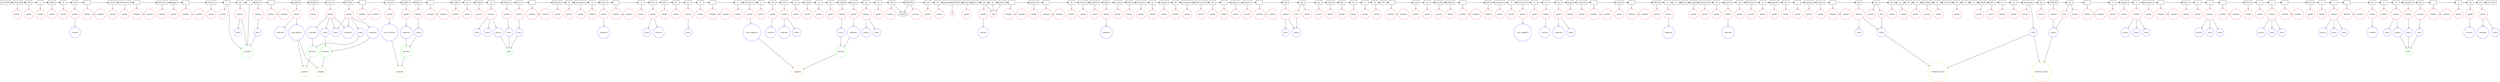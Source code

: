 digraph {
   rankdir=TB;
   edge [arrowhead=empty];

   subgraph {
      rank="source";
      edge [arrowhead=normal];
      node [shape=box];
      t0 [label="doc0_BOF"];
      t1 [label="tribunale"];
      t2 [label="civile"];
      t3 [label="e"];
      t4 [label="penale"];
      t5 [label="di"];
      t6 [label="ivrea"];
      t7 [label="\n"];
      t8 [label="sezione"];
      t9 [label="fallimentare"];
      t10 [label="\n"];
      t11 [label="fallimento"];
      t12 [label="kappa"];
      t13 [label="\n"];
      t14 [label="sentenza"];
      t15 [label="n"];
      t16 [label="40"];
      t17 [label="/"];
      t18 [label="2014"];
      t19 [label="\n"];
      t20 [label="giudice"];
      t21 [label="delegato"];
      t22 [label="simone"];
      t23 [label="michele"];
      t24 [label="\n"];
      t25 [label="curatore"];
      t26 [label="scalfaro"];
      t27 [label="fabio"];
      t28 [label="\n"];
      t29 [label="verifica"];
      t30 [label="dei"];
      t31 [label="crediti"];
      t32 [label="12"];
      t33 [label="febbraio"];
      t34 [label="2011"];
      t35 [label="\n"];
      t36 [label="domanda"];
      t37 [label="di"];
      t38 [label="ammissione"];
      t39 [label="al"];
      t40 [label="passivo"];
      t41 [label="\n"];
      t42 [label="a"];
      t43 [label="norma"];
      t44 [label="dell"];
      t45 [label="art"];
      t46 [label="93"];
      t47 [label="lf"];
      t48 [label="\n"];
      t49 [label="il"];
      t50 [label="sottoscritto"];
      t51 [label="d"];
      t52 [label="oria"];
      t53 [label="luca"];
      t54 [label="con"];
      t55 [label="studio"];
      t56 [label="in"];
      t57 [label="via"];
      t58 [label="claudio"];
      t59 [label="traina"];
      t60 [label="24"];
      t61 [label="tel"];
      t62 [label="346"];
      t63 [label="8594782"];
      t64 [label="cod"];
      t65 [label="fis"];
      t66 [label="qcnpla88m04c983k"];
      t67 [label="email"];
      t68 [label="luca.d"];
      t69 [label="oria"];
      t70 [label="@"];
      t71 [label="gmail.it"];
      t72 [label="\n"];
      t73 [label="premesso"];
      t74 [label="\n"];
      t75 [label="di"];
      t76 [label="risultare"];
      t77 [label="creditore"];
      t78 [label="della"];
      t79 [label="società"];
      t80 [label="fallita"];
      t81 [label="dichiarata"];
      t82 [label="in"];
      t83 [label="epigrafe"];
      t84 [label="per"];
      t85 [label="prestazioni"];
      t86 [label="professionali"];
      t87 [label="per"];
      t88 [label="i"];
      t89 [label="seguenti"];
      t90 [label="importi"];
      t91 [label="\n"];
      t92 [label="1923"];
      t93 [label="eur"];
      t94 [label="per"];
      t95 [label="onorari"];
      t96 [label="oltre"];
      t97 [label="iva"];
      t98 [label="e"];
      t99 [label="cp"];
      t100 [label="4%"];
      t101 [label="\n"];
      t102 [label="come"];
      t103 [label="da"];
      t104 [label="parcella"];
      t105 [label="allegata"];
      t106 [label="\n"];
      t107 [label="tanto"];
      t108 [label="premesso"];
      t109 [label="il"];
      t110 [label="sottoscritto"];
      t111 [label="d"];
      t112 [label="oria"];
      t113 [label="luca"];
      t114 [label="porge"];
      t115 [label="rispettosa"];
      t116 [label="\n"];
      t117 [label="istanza"];
      t118 [label="\n"];
      t119 [label="affinché"];
      t120 [label="la"];
      t121 [label="s.v"];
      t122 [label="ill.ma"];
      t123 [label="voglia"];
      t124 [label="ammetterlo"];
      t125 [label="al"];
      t126 [label="passivo"];
      t127 [label="del"];
      t128 [label="fallimento"];
      t129 [label="in"];
      t130 [label="epigrafe"];
      t131 [label="per"];
      t132 [label="i"];
      t133 [label="seguenti"];
      t134 [label="importi"];
      t135 [label="\n"];
      t136 [label="1923"];
      t137 [label="eur"];
      t138 [label="oltre"];
      t139 [label="cp"];
      t140 [label="4%"];
      t141 [label="al"];
      t142 [label="privilegio"];
      t143 [label="ex"];
      t144 [label="art.2753"];
      t145 [label="bis"];
      t146 [label="n.2"];
      t147 [label="c.c"];
      t148 [label="nonché"];
      t149 [label="oltre"];
      t150 [label="iva"];
      t151 [label="al"];
      t152 [label="chirografo"];
      t153 [label="per"];
      t154 [label="3330.00"];
      t155 [label="eur"];
      t156 [label="\n"];
      t157 [label="si"];
      t158 [label="allegano"];
      t159 [label="3"];
      t160 [label="documenti"];
      t161 [label="\n"];
      t162 [label="fattura"];
      t163 [label="n"];
      t164 [label="1"];
      t165 [label="\n"];
      t166 [label="fattura"];
      t167 [label="n"];
      t168 [label="2"];
      t169 [label="\n"];
      t170 [label="fattura"];
      t171 [label="n"];
      t172 [label="3"];
      t173 [label="\n"];
      t174 [label="ivrea"];
      t175 [label="li"];
      t176 [label="15"];
      t177 [label="settembre"];
      t178 [label="2013"];
      t179 [label="\n"];
      t180 [label="d"];
      t181 [label="oria"];
      t182 [label="luca"];
      t183 [label="doc0_EOF"];
      t0 -> t1;
      t1 -> t2;
      t2 -> t3;
      t3 -> t4;
      t4 -> t5;
      t5 -> t6;
      t6 -> t7;
      t7 -> t8;
      t8 -> t9;
      t9 -> t10;
      t10 -> t11;
      t11 -> t12;
      t12 -> t13;
      t13 -> t14;
      t14 -> t15;
      t15 -> t16;
      t16 -> t17;
      t17 -> t18;
      t18 -> t19;
      t19 -> t20;
      t20 -> t21;
      t21 -> t22;
      t22 -> t23;
      t23 -> t24;
      t24 -> t25;
      t25 -> t26;
      t26 -> t27;
      t27 -> t28;
      t28 -> t29;
      t29 -> t30;
      t30 -> t31;
      t31 -> t32;
      t32 -> t33;
      t33 -> t34;
      t34 -> t35;
      t35 -> t36;
      t36 -> t37;
      t37 -> t38;
      t38 -> t39;
      t39 -> t40;
      t40 -> t41;
      t41 -> t42;
      t42 -> t43;
      t43 -> t44;
      t44 -> t45;
      t45 -> t46;
      t46 -> t47;
      t47 -> t48;
      t48 -> t49;
      t49 -> t50;
      t50 -> t51;
      t51 -> t52;
      t52 -> t53;
      t53 -> t54;
      t54 -> t55;
      t55 -> t56;
      t56 -> t57;
      t57 -> t58;
      t58 -> t59;
      t59 -> t60;
      t60 -> t61;
      t61 -> t62;
      t62 -> t63;
      t63 -> t64;
      t64 -> t65;
      t65 -> t66;
      t66 -> t67;
      t67 -> t68;
      t68 -> t69;
      t69 -> t70;
      t70 -> t71;
      t71 -> t72;
      t72 -> t73;
      t73 -> t74;
      t74 -> t75;
      t75 -> t76;
      t76 -> t77;
      t77 -> t78;
      t78 -> t79;
      t79 -> t80;
      t80 -> t81;
      t81 -> t82;
      t82 -> t83;
      t83 -> t84;
      t84 -> t85;
      t85 -> t86;
      t86 -> t87;
      t87 -> t88;
      t88 -> t89;
      t89 -> t90;
      t90 -> t91;
      t91 -> t92;
      t92 -> t93;
      t93 -> t94;
      t94 -> t95;
      t95 -> t96;
      t96 -> t97;
      t97 -> t98;
      t98 -> t99;
      t99 -> t100;
      t100 -> t101;
      t101 -> t102;
      t102 -> t103;
      t103 -> t104;
      t104 -> t105;
      t105 -> t106;
      t106 -> t107;
      t107 -> t108;
      t108 -> t109;
      t109 -> t110;
      t110 -> t111;
      t111 -> t112;
      t112 -> t113;
      t113 -> t114;
      t114 -> t115;
      t115 -> t116;
      t116 -> t117;
      t117 -> t118;
      t118 -> t119;
      t119 -> t120;
      t120 -> t121;
      t121 -> t122;
      t122 -> t123;
      t123 -> t124;
      t124 -> t125;
      t125 -> t126;
      t126 -> t127;
      t127 -> t128;
      t128 -> t129;
      t129 -> t130;
      t130 -> t131;
      t131 -> t132;
      t132 -> t133;
      t133 -> t134;
      t134 -> t135;
      t135 -> t136;
      t136 -> t137;
      t137 -> t138;
      t138 -> t139;
      t139 -> t140;
      t140 -> t141;
      t141 -> t142;
      t142 -> t143;
      t143 -> t144;
      t144 -> t145;
      t145 -> t146;
      t146 -> t147;
      t147 -> t148;
      t148 -> t149;
      t149 -> t150;
      t150 -> t151;
      t151 -> t152;
      t152 -> t153;
      t153 -> t154;
      t154 -> t155;
      t155 -> t156;
      t156 -> t157;
      t157 -> t158;
      t158 -> t159;
      t159 -> t160;
      t160 -> t161;
      t161 -> t162;
      t162 -> t163;
      t163 -> t164;
      t164 -> t165;
      t165 -> t166;
      t166 -> t167;
      t167 -> t168;
      t168 -> t169;
      t169 -> t170;
      t170 -> t171;
      t171 -> t172;
      t172 -> t173;
      t173 -> t174;
      t174 -> t175;
      t175 -> t176;
      t176 -> t177;
      t177 -> t178;
      t178 -> t179;
      t179 -> t180;
      t180 -> t181;
      t181 -> t182;
      t182 -> t183;
   }

   subgraph {
      rank="same";
      node [color=red,shape=circle];
      tag130 [label=numero]; 
      tag131 [label=numero]; 
      tag132 [label=numero]; 
      tag133 [label=numero]; 
      tag134 [label=numero]; 
      tag135 [label=numero]; 
      tag136 [label=numero]; 
      tag137 [label=numero]; 
      tag138 [label=numero]; 
      tag139 [label=numero]; 
      tag140 [label=numero]; 
      tag141 [label=numero]; 
      tag142 [label=numero]; 
      tag143 [label=numero]; 
      tag144 [label=numero]; 
      tag145 [label=numero]; 
      tag146 [label=numero]; 
      tag0 [label=parola]; 
      tag1 [label=parola]; 
      tag2 [label=parola]; 
      tag3 [label=parola]; 
      tag4 [label=parola]; 
      tag5 [label=parola]; 
      tag6 [label=parola]; 
      tag7 [label=parola]; 
      tag8 [label=parola]; 
      tag9 [label=parola]; 
      tag10 [label=parola]; 
      tag11 [label=parola]; 
      tag12 [label=parola]; 
      tag13 [label=parola]; 
      tag14 [label=parola]; 
      tag15 [label=parola]; 
      tag16 [label=parola]; 
      tag17 [label=parola]; 
      tag18 [label=parola]; 
      tag19 [label=parola]; 
      tag20 [label=parola]; 
      tag21 [label=parola]; 
      tag22 [label=parola]; 
      tag23 [label=parola]; 
      tag24 [label=parola]; 
      tag25 [label=parola]; 
      tag26 [label=parola]; 
      tag27 [label=parola]; 
      tag28 [label=parola]; 
      tag29 [label=parola]; 
      tag30 [label=parola]; 
      tag31 [label=parola]; 
      tag32 [label=parola]; 
      tag33 [label=parola]; 
      tag34 [label=parola]; 
      tag35 [label=parola]; 
      tag36 [label=parola]; 
      tag37 [label=parola]; 
      tag38 [label=parola]; 
      tag39 [label=parola]; 
      tag40 [label=parola]; 
      tag41 [label=parola]; 
      tag42 [label=parola]; 
      tag43 [label=parola]; 
      tag44 [label=parola]; 
      tag45 [label=parola]; 
      tag46 [label=parola]; 
      tag47 [label=parola]; 
      tag48 [label=parola]; 
      tag49 [label=parola]; 
      tag50 [label=parola]; 
      tag51 [label=parola]; 
      tag52 [label=parola]; 
      tag53 [label=parola]; 
      tag54 [label=parola]; 
      tag55 [label=parola]; 
      tag56 [label=parola]; 
      tag57 [label=parola]; 
      tag58 [label=parola]; 
      tag59 [label=parola]; 
      tag60 [label=parola]; 
      tag61 [label=parola]; 
      tag62 [label=parola]; 
      tag63 [label=parola]; 
      tag64 [label=parola]; 
      tag65 [label=parola]; 
      tag66 [label=parola]; 
      tag67 [label=parola]; 
      tag68 [label=parola]; 
      tag69 [label=parola]; 
      tag70 [label=parola]; 
      tag71 [label=parola]; 
      tag72 [label=parola]; 
      tag73 [label=parola]; 
      tag74 [label=parola]; 
      tag75 [label=parola]; 
      tag76 [label=parola]; 
      tag77 [label=parola]; 
      tag78 [label=parola]; 
      tag79 [label=parola]; 
      tag80 [label=parola]; 
      tag81 [label=parola]; 
      tag82 [label=parola]; 
      tag83 [label=parola]; 
      tag84 [label=parola]; 
      tag85 [label=parola]; 
      tag86 [label=parola]; 
      tag87 [label=parola]; 
      tag88 [label=parola]; 
      tag89 [label=parola]; 
      tag90 [label=parola]; 
      tag91 [label=parola]; 
      tag92 [label=parola]; 
      tag93 [label=parola]; 
      tag94 [label=parola]; 
      tag95 [label=parola]; 
      tag96 [label=parola]; 
      tag97 [label=parola]; 
      tag98 [label=parola]; 
      tag99 [label=parola]; 
      tag100 [label=parola]; 
      tag101 [label=parola]; 
      tag102 [label=parola]; 
      tag103 [label=parola]; 
      tag104 [label=parola]; 
      tag105 [label=parola]; 
      tag106 [label=parola]; 
      tag107 [label=parola]; 
      tag108 [label=parola]; 
      tag109 [label=parola]; 
      tag110 [label=parola]; 
      tag111 [label=parola]; 
      tag112 [label=parola]; 
      tag113 [label=parola]; 
      tag114 [label=parola]; 
      tag115 [label=parola]; 
      tag116 [label=parola]; 
      tag117 [label=parola]; 
      tag118 [label=parola]; 
      tag119 [label=parola]; 
      tag120 [label=parola]; 
      tag121 [label=parola]; 
      tag122 [label=parola]; 
      tag123 [label=parola]; 
      tag124 [label=parola]; 
      tag125 [label=parola]; 
      tag126 [label=parola]; 
      tag127 [label=parola]; 
      tag128 [label=parola]; 
      tag129 [label=parola]; 
      tag147 [label=newline]; 
      tag148 [label=newline]; 
      tag149 [label=newline]; 
      tag150 [label=newline]; 
      tag151 [label=newline]; 
      tag152 [label=newline]; 
      tag153 [label=newline]; 
      tag154 [label=newline]; 
      tag155 [label=newline]; 
      tag156 [label=newline]; 
      tag157 [label=newline]; 
      tag158 [label=newline]; 
      tag159 [label=newline]; 
      tag160 [label=newline]; 
      tag161 [label=newline]; 
      tag162 [label=newline]; 
      tag163 [label=newline]; 
      tag164 [label=newline]; 
      tag165 [label=newline]; 
      tag166 [label=newline]; 
      tag167 [label=newline]; 
      tag168 [label=newline]; 
      tag169 [label=newline]; 
      tag170 [label=newline]; 
      tag171 [label=newline]; 
      tag172 [label=newline]; 
      tag173 [label=newline]; 
      tag174 [label=newline]; 
      tag175 [label=newline]; 
      tag176 [label=newline]; 
      tag177 [label=newline]; 
      tag178 [label=newline]; 
      tag179 [label=newline]; 
      tag180 [label=newline]; 
      tag181 [label=newline]; 
      tag182 [label=newline]; 
      tag183 [label=newline]; 
      tag184 [label=newline]; 
      tag185 [label=newline]; 
      tag186 [label=newline]; 
      tag187 [label=newline]; 
      tag188 [label=newline]; 
      tag189 [label=newline]; 
      tag190 [label=newline]; 
      tag191 [label=newline]; 
      tag192 [label=newline]; 
      tag267 [label=euro]; 
      tag268 [label=euro]; 
      tag269 [label=euro]; 
      tag201 [label=mail]; 
      tag200 [label=cf]; 
   }

   subgraph {
      rank="same";
      node [color=blue,shape=circle];
      tag273 [label=chiro]; 
      tag259 [label=sym_soggetto]; 
      tag260 [label=sym_soggetto]; 
      tag262 [label=sym_curatore]; 
      tag264 [label=sym_giudice]; 
      tag203 [label=cognome]; 
      tag204 [label=cognome]; 
      tag205 [label=cognome]; 
      tag206 [label=cognome]; 
      tag207 [label=cognome]; 
      tag208 [label=cognome]; 
      tag209 [label=cognome]; 
      tag210 [label=cognome]; 
      tag211 [label=cognome]; 
      tag212 [label=cognome]; 
      tag213 [label=cognome]; 
      tag214 [label=cognome]; 
      tag215 [label=cognome]; 
      tag216 [label=nome]; 
      tag217 [label=nome]; 
      tag218 [label=nome]; 
      tag219 [label=nome]; 
      tag220 [label=nome]; 
      tag221 [label=nome]; 
      tag222 [label=nome]; 
      tag223 [label=nome]; 
      tag224 [label=nome]; 
      tag270 [label=valuta]; 
      tag271 [label=valuta]; 
      tag272 [label=valuta]; 
      tag193 [label=comune]; 
      tag194 [label=comune]; 
      tag195 [label=comune]; 
      tag196 [label=comune]; 
      tag197 [label=comune]; 
      tag198 [label=comune]; 
      tag199 [label=comune]; 
      tag229 [label=giorno]; 
      tag230 [label=giorno]; 
      tag231 [label=giorno]; 
      tag232 [label=giorno]; 
      tag233 [label=giorno]; 
      tag234 [label=giorno]; 
      tag235 [label=giorno]; 
      tag236 [label=mese]; 
      tag237 [label=mese]; 
      tag238 [label=mese]; 
      tag239 [label=mese]; 
      tag240 [label=mese]; 
      tag241 [label=mese]; 
      tag242 [label=mese]; 
      tag243 [label=anno]; 
      tag244 [label=anno]; 
      tag245 [label=anno]; 
      tag246 [label=anno]; 
      tag247 [label=anno]; 
      tag248 [label=anno]; 
      tag249 [label=anno]; 
      tag250 [label=anno]; 
      tag251 [label=anno]; 
      tag252 [label=anno]; 
      tag253 [label=anno]; 
      tag254 [label=anno]; 
      tag255 [label=anno]; 
      tag256 [label=anno]; 
   }

   subgraph {
      rank="same";
      node [color=green,shape=circle];
      tag257 [label=data]; 
      tag258 [label=data]; 
      tag225 [label=persona]; 
      tag226 [label=persona]; 
      tag227 [label=persona]; 
      tag228 [label=persona]; 
      tag276 [label=n_pratica]; 
   }

   subgraph {
      rank="same";
      node [color=orange,shape=circle];
      tag261 [label=soggetto]; 
      tag263 [label=curatore]; 
      tag265 [label=giudice]; 
      tag266 [label=giudice]; 
      tag274 [label=richiesta_valuta]; 
      tag275 [label=richiesta_valuta]; 
   }
   t1 -> tag0;
   t2 -> tag1;
   t3 -> tag2;
   t4 -> tag3;
   t5 -> tag4;
   t6 -> tag5;
   t8 -> tag6;
   t9 -> tag7;
   t11 -> tag8;
   t12 -> tag9;
   t14 -> tag10;
   t15 -> tag11;
   t20 -> tag12;
   t21 -> tag13;
   t22 -> tag14;
   t23 -> tag15;
   t25 -> tag16;
   t26 -> tag17;
   t27 -> tag18;
   t29 -> tag19;
   t30 -> tag20;
   t31 -> tag21;
   t33 -> tag22;
   t36 -> tag23;
   t37 -> tag24;
   t38 -> tag25;
   t39 -> tag26;
   t40 -> tag27;
   t42 -> tag28;
   t43 -> tag29;
   t44 -> tag30;
   t45 -> tag31;
   t47 -> tag32;
   t49 -> tag33;
   t50 -> tag34;
   t51 -> tag35;
   t52 -> tag36;
   t53 -> tag37;
   t54 -> tag38;
   t55 -> tag39;
   t56 -> tag40;
   t57 -> tag41;
   t58 -> tag42;
   t59 -> tag43;
   t61 -> tag44;
   t64 -> tag45;
   t65 -> tag46;
   t67 -> tag47;
   t69 -> tag48;
   t73 -> tag49;
   t75 -> tag50;
   t76 -> tag51;
   t77 -> tag52;
   t78 -> tag53;
   t79 -> tag54;
   t80 -> tag55;
   t81 -> tag56;
   t82 -> tag57;
   t83 -> tag58;
   t84 -> tag59;
   t85 -> tag60;
   t86 -> tag61;
   t87 -> tag62;
   t88 -> tag63;
   t89 -> tag64;
   t90 -> tag65;
   t93 -> tag66;
   t94 -> tag67;
   t95 -> tag68;
   t96 -> tag69;
   t97 -> tag70;
   t98 -> tag71;
   t99 -> tag72;
   t102 -> tag73;
   t103 -> tag74;
   t104 -> tag75;
   t105 -> tag76;
   t107 -> tag77;
   t108 -> tag78;
   t109 -> tag79;
   t110 -> tag80;
   t111 -> tag81;
   t112 -> tag82;
   t113 -> tag83;
   t114 -> tag84;
   t115 -> tag85;
   t117 -> tag86;
   t119 -> tag87;
   t120 -> tag88;
   t123 -> tag89;
   t124 -> tag90;
   t125 -> tag91;
   t126 -> tag92;
   t127 -> tag93;
   t128 -> tag94;
   t129 -> tag95;
   t130 -> tag96;
   t131 -> tag97;
   t132 -> tag98;
   t133 -> tag99;
   t134 -> tag100;
   t137 -> tag101;
   t138 -> tag102;
   t139 -> tag103;
   t141 -> tag104;
   t142 -> tag105;
   t143 -> tag106;
   t145 -> tag107;
   t148 -> tag108;
   t149 -> tag109;
   t150 -> tag110;
   t151 -> tag111;
   t152 -> tag112;
   t153 -> tag113;
   t155 -> tag114;
   t157 -> tag115;
   t158 -> tag116;
   t160 -> tag117;
   t162 -> tag118;
   t163 -> tag119;
   t166 -> tag120;
   t167 -> tag121;
   t170 -> tag122;
   t171 -> tag123;
   t174 -> tag124;
   t175 -> tag125;
   t177 -> tag126;
   t180 -> tag127;
   t181 -> tag128;
   t182 -> tag129;
   t16 -> tag130;
   t18 -> tag131;
   t32 -> tag132;
   t34 -> tag133;
   t46 -> tag134;
   t60 -> tag135;
   t62 -> tag136;
   t63 -> tag137;
   t92 -> tag138;
   t136 -> tag139;
   t154 -> tag140;
   t159 -> tag141;
   t164 -> tag142;
   t168 -> tag143;
   t172 -> tag144;
   t176 -> tag145;
   t178 -> tag146;
   t7 -> tag147;
   t10 -> tag148;
   t13 -> tag149;
   t19 -> tag150;
   t24 -> tag151;
   t28 -> tag152;
   t35 -> tag153;
   t41 -> tag154;
   t48 -> tag155;
   t72 -> tag156;
   t74 -> tag157;
   t91 -> tag158;
   t101 -> tag159;
   t106 -> tag160;
   t116 -> tag161;
   t118 -> tag162;
   t135 -> tag163;
   t156 -> tag164;
   t161 -> tag165;
   t165 -> tag166;
   t169 -> tag167;
   t173 -> tag168;
   t179 -> tag169;
   tag147 -> tag170;
   tag148 -> tag171;
   tag149 -> tag172;
   tag150 -> tag173;
   tag151 -> tag174;
   tag152 -> tag175;
   tag153 -> tag176;
   tag154 -> tag177;
   tag155 -> tag178;
   tag156 -> tag179;
   tag157 -> tag180;
   tag158 -> tag181;
   tag159 -> tag182;
   tag160 -> tag183;
   tag161 -> tag184;
   tag162 -> tag185;
   tag163 -> tag186;
   tag164 -> tag187;
   tag165 -> tag188;
   tag166 -> tag189;
   tag167 -> tag190;
   tag168 -> tag191;
   tag169 -> tag192;
   tag5 -> tag193;
   tag29 -> tag194;
   tag36 -> tag195;
   tag48 -> tag196;
   tag82 -> tag197;
   tag124 -> tag198;
   tag128 -> tag199;
   t66 -> tag200;
   t69 -> tag201;
   t70 -> tag201;
   t71 -> tag201;
   t62 -> tag202;
   t63 -> tag202;
   tag14 -> tag203;
   tag15 -> tag203;
   tag12 -> tag204;
   tag14 -> tag205;
   tag15 -> tag206;
   tag17 -> tag207;
   tag27 -> tag208;
   tag37 -> tag209;
   tag43 -> tag210;
   tag53 -> tag211;
   tag83 -> tag212;
   tag88 -> tag213;
   tag92 -> tag214;
   tag129 -> tag215;
   tag14 -> tag216;
   tag15 -> tag216;
   tag14 -> tag217;
   tag15 -> tag218;
   tag18 -> tag219;
   tag29 -> tag220;
   tag37 -> tag221;
   tag42 -> tag222;
   tag83 -> tag223;
   tag129 -> tag224;
   tag205 -> tag225;
   tag218 -> tag225;
   tag207 -> tag226;
   tag219 -> tag226;
   tag206 -> tag227;
   tag217 -> tag227;
   tag210 -> tag228;
   tag222 -> tag228;
   tag132 -> tag229;
   tag135 -> tag230;
   tag141 -> tag231;
   tag142 -> tag232;
   tag143 -> tag233;
   tag144 -> tag234;
   tag145 -> tag235;
   tag132 -> tag236;
   tag141 -> tag237;
   tag142 -> tag238;
   tag143 -> tag239;
   tag144 -> tag240;
   tag22 -> tag241;
   tag126 -> tag242;
   tag131 -> tag243;
   tag133 -> tag244;
   tag138 -> tag245;
   tag139 -> tag246;
   tag146 -> tag247;
   tag130 -> tag248;
   tag132 -> tag249;
   tag134 -> tag250;
   tag135 -> tag251;
   tag141 -> tag252;
   tag142 -> tag253;
   tag143 -> tag254;
   tag144 -> tag255;
   tag145 -> tag256;
   tag229 -> tag257;
   tag241 -> tag257;
   tag244 -> tag257;
   tag235 -> tag258;
   tag242 -> tag258;
   tag247 -> tag258;
   tag34 -> tag259;
   tag80 -> tag260;
   tag228 -> tag261;
   tag259 -> tag261;
   tag16 -> tag262;
   tag226 -> tag263;
   tag262 -> tag263;
   tag12 -> tag264;
   tag225 -> tag265;
   tag264 -> tag265;
   tag227 -> tag266;
   tag264 -> tag266;
   t93 -> tag267;
   t137 -> tag268;
   t155 -> tag269;
   tag138 -> tag270;
   tag267 -> tag270;
   tag139 -> tag271;
   tag268 -> tag271;
   tag140 -> tag272;
   tag269 -> tag272;
   t152 -> tag273;
   tag273 -> tag274;
   tag271 -> tag274;
   tag273 -> tag275;
   tag272 -> tag275;
   tag130 -> tag276;
   tag243 -> tag276;
   t15 -> tag276;
   t17 -> tag276;
}